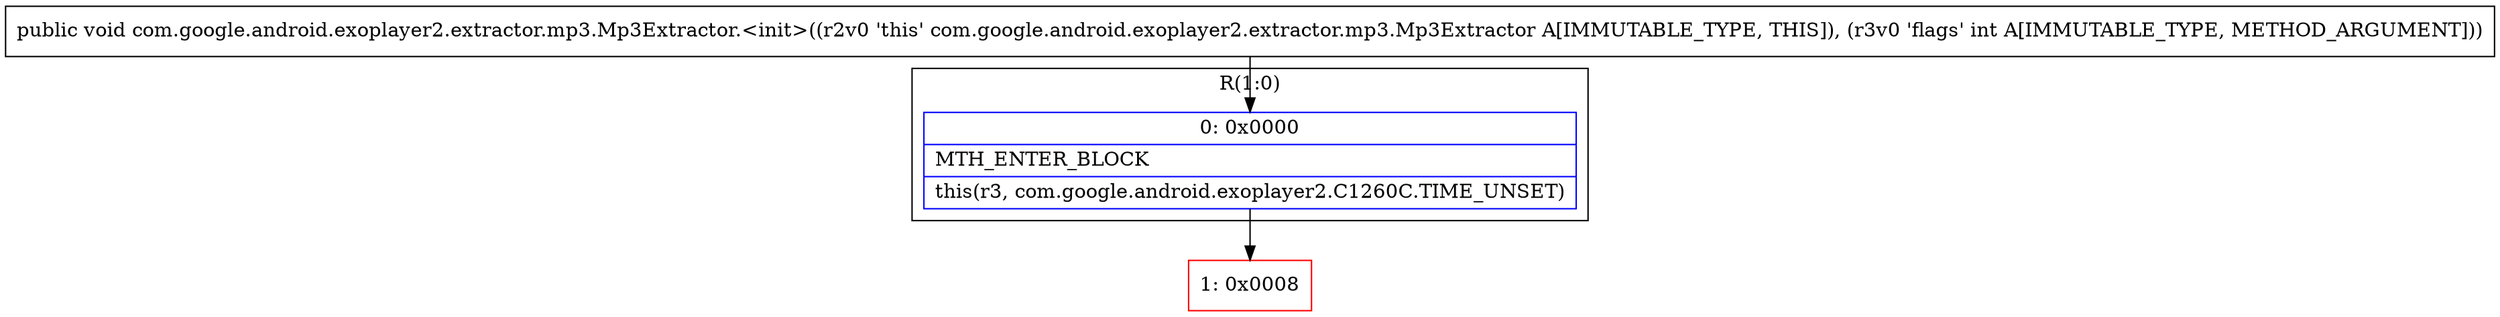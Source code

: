 digraph "CFG forcom.google.android.exoplayer2.extractor.mp3.Mp3Extractor.\<init\>(I)V" {
subgraph cluster_Region_395253156 {
label = "R(1:0)";
node [shape=record,color=blue];
Node_0 [shape=record,label="{0\:\ 0x0000|MTH_ENTER_BLOCK\l|this(r3, com.google.android.exoplayer2.C1260C.TIME_UNSET)\l}"];
}
Node_1 [shape=record,color=red,label="{1\:\ 0x0008}"];
MethodNode[shape=record,label="{public void com.google.android.exoplayer2.extractor.mp3.Mp3Extractor.\<init\>((r2v0 'this' com.google.android.exoplayer2.extractor.mp3.Mp3Extractor A[IMMUTABLE_TYPE, THIS]), (r3v0 'flags' int A[IMMUTABLE_TYPE, METHOD_ARGUMENT])) }"];
MethodNode -> Node_0;
Node_0 -> Node_1;
}

